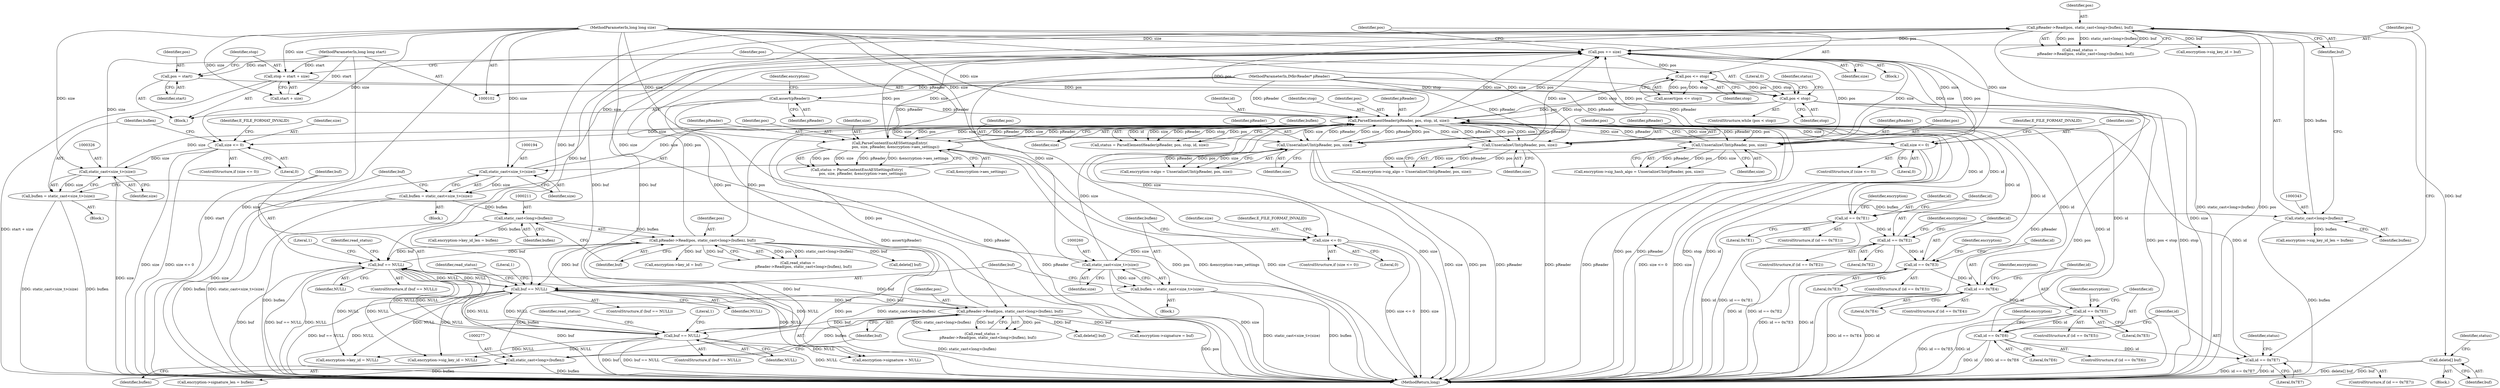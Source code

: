 digraph "0_Android_04839626ed859623901ebd3a5fd483982186b59d_187@API" {
"1000349" [label="(Call,delete[] buf)"];
"1000340" [label="(Call,pReader->Read(pos, static_cast<long>(buflen), buf))"];
"1000132" [label="(Call,ParseElementHeader(pReader, pos, stop, id, size))"];
"1000153" [label="(Call,UnserializeUInt(pReader, pos, size))"];
"1000105" [label="(MethodParameterIn,IMkvReader* pReader)"];
"1000104" [label="(MethodParameterIn,long long size)"];
"1000373" [label="(Call,UnserializeUInt(pReader, pos, size))"];
"1000108" [label="(Call,assert(pReader))"];
"1000387" [label="(Call,UnserializeUInt(pReader, pos, size))"];
"1000400" [label="(Call,ParseContentEncAESSettingsEntry(\n          pos, size, pReader, &encryption->aes_settings))"];
"1000123" [label="(Call,pos < stop)"];
"1000113" [label="(Call,pos = start)"];
"1000103" [label="(MethodParameterIn,long long start)"];
"1000416" [label="(Call,pos <= stop)"];
"1000412" [label="(Call,pos += size)"];
"1000193" [label="(Call,static_cast<size_t>(size))"];
"1000185" [label="(Call,size <= 0)"];
"1000259" [label="(Call,static_cast<size_t>(size))"];
"1000251" [label="(Call,size <= 0)"];
"1000325" [label="(Call,static_cast<size_t>(size))"];
"1000317" [label="(Call,size <= 0)"];
"1000208" [label="(Call,pReader->Read(pos, static_cast<long>(buflen), buf))"];
"1000210" [label="(Call,static_cast<long>(buflen))"];
"1000191" [label="(Call,buflen = static_cast<size_t>(size))"];
"1000199" [label="(Call,buf == NULL)"];
"1000274" [label="(Call,pReader->Read(pos, static_cast<long>(buflen), buf))"];
"1000276" [label="(Call,static_cast<long>(buflen))"];
"1000257" [label="(Call,buflen = static_cast<size_t>(size))"];
"1000265" [label="(Call,buf == NULL)"];
"1000331" [label="(Call,buf == NULL)"];
"1000117" [label="(Call,stop = start + size)"];
"1000167" [label="(Call,id == 0x7E2)"];
"1000145" [label="(Call,id == 0x7E1)"];
"1000393" [label="(Call,id == 0x7E7)"];
"1000379" [label="(Call,id == 0x7E6)"];
"1000365" [label="(Call,id == 0x7E5)"];
"1000299" [label="(Call,id == 0x7E4)"];
"1000233" [label="(Call,id == 0x7E3)"];
"1000342" [label="(Call,static_cast<long>(buflen))"];
"1000323" [label="(Call,buflen = static_cast<size_t>(size))"];
"1000251" [label="(Call,size <= 0)"];
"1000258" [label="(Identifier,buflen)"];
"1000412" [label="(Call,pos += size)"];
"1000393" [label="(Call,id == 0x7E7)"];
"1000172" [label="(Identifier,encryption)"];
"1000170" [label="(Block,)"];
"1000136" [label="(Identifier,id)"];
"1000415" [label="(Call,assert(pos <= stop))"];
"1000403" [label="(Identifier,pReader)"];
"1000147" [label="(Literal,0x7E1)"];
"1000364" [label="(ControlStructure,if (id == 0x7E5))"];
"1000192" [label="(Identifier,buflen)"];
"1000213" [label="(Identifier,buf)"];
"1000189" [label="(Identifier,E_FILE_FORMAT_INVALID)"];
"1000103" [label="(MethodParameterIn,long long start)"];
"1000298" [label="(ControlStructure,if (id == 0x7E4))"];
"1000378" [label="(ControlStructure,if (id == 0x7E6))"];
"1000169" [label="(Literal,0x7E2)"];
"1000174" [label="(Call,encryption->key_id = NULL)"];
"1000340" [label="(Call,pReader->Read(pos, static_cast<long>(buflen), buf))"];
"1000376" [label="(Identifier,size)"];
"1000348" [label="(Block,)"];
"1000122" [label="(ControlStructure,while (pos < stop))"];
"1000413" [label="(Identifier,pos)"];
"1000212" [label="(Identifier,buflen)"];
"1000151" [label="(Identifier,encryption)"];
"1000114" [label="(Identifier,pos)"];
"1000135" [label="(Identifier,stop)"];
"1000124" [label="(Identifier,pos)"];
"1000201" [label="(Identifier,NULL)"];
"1000316" [label="(ControlStructure,if (size <= 0))"];
"1000266" [label="(Identifier,buf)"];
"1000186" [label="(Identifier,size)"];
"1000250" [label="(ControlStructure,if (size <= 0))"];
"1000380" [label="(Identifier,id)"];
"1000350" [label="(Identifier,buf)"];
"1000300" [label="(Identifier,id)"];
"1000221" [label="(Call,encryption->key_id = buf)"];
"1000209" [label="(Identifier,pos)"];
"1000195" [label="(Identifier,size)"];
"1000206" [label="(Call,read_status =\n          pReader->Read(pos, static_cast<long>(buflen), buf))"];
"1000319" [label="(Literal,0)"];
"1000208" [label="(Call,pReader->Read(pos, static_cast<long>(buflen), buf))"];
"1000226" [label="(Call,encryption->key_id_len = buflen)"];
"1000134" [label="(Identifier,pos)"];
"1000105" [label="(MethodParameterIn,IMkvReader* pReader)"];
"1000261" [label="(Identifier,size)"];
"1000252" [label="(Identifier,size)"];
"1000198" [label="(ControlStructure,if (buf == NULL))"];
"1000125" [label="(Identifier,stop)"];
"1000344" [label="(Identifier,buflen)"];
"1000330" [label="(ControlStructure,if (buf == NULL))"];
"1000276" [label="(Call,static_cast<long>(buflen))"];
"1000332" [label="(Identifier,buf)"];
"1000238" [label="(Identifier,encryption)"];
"1000392" [label="(ControlStructure,if (id == 0x7E7))"];
"1000255" [label="(Identifier,E_FILE_FORMAT_INVALID)"];
"1000371" [label="(Identifier,encryption)"];
"1000338" [label="(Call,read_status =\n          pReader->Read(pos, static_cast<long>(buflen), buf))"];
"1000325" [label="(Call,static_cast<size_t>(size))"];
"1000323" [label="(Call,buflen = static_cast<size_t>(size))"];
"1000153" [label="(Call,UnserializeUInt(pReader, pos, size))"];
"1000365" [label="(Call,id == 0x7E5)"];
"1000331" [label="(Call,buf == NULL)"];
"1000149" [label="(Call,encryption->algo = UnserializeUInt(pReader, pos, size))"];
"1000414" [label="(Identifier,size)"];
"1000358" [label="(Call,encryption->sig_key_id_len = buflen)"];
"1000185" [label="(Call,size <= 0)"];
"1000166" [label="(ControlStructure,if (id == 0x7E2))"];
"1000253" [label="(Literal,0)"];
"1000131" [label="(Identifier,status)"];
"1000379" [label="(Call,id == 0x7E6)"];
"1000191" [label="(Call,buflen = static_cast<size_t>(size))"];
"1000111" [label="(Identifier,encryption)"];
"1000108" [label="(Call,assert(pReader))"];
"1000416" [label="(Call,pos <= stop)"];
"1000264" [label="(ControlStructure,if (buf == NULL))"];
"1000400" [label="(Call,ParseContentEncAESSettingsEntry(\n          pos, size, pReader, &encryption->aes_settings))"];
"1000375" [label="(Identifier,pos)"];
"1000388" [label="(Identifier,pReader)"];
"1000383" [label="(Call,encryption->sig_hash_algo = UnserializeUInt(pReader, pos, size))"];
"1000137" [label="(Identifier,size)"];
"1000333" [label="(Identifier,NULL)"];
"1000387" [label="(Call,UnserializeUInt(pReader, pos, size))"];
"1000317" [label="(Call,size <= 0)"];
"1000306" [label="(Call,encryption->sig_key_id = NULL)"];
"1000270" [label="(Literal,1)"];
"1000367" [label="(Literal,0x7E5)"];
"1000341" [label="(Identifier,pos)"];
"1000236" [label="(Block,)"];
"1000117" [label="(Call,stop = start + size)"];
"1000353" [label="(Call,encryption->sig_key_id = buf)"];
"1000109" [label="(Identifier,pReader)"];
"1000167" [label="(Call,id == 0x7E2)"];
"1000321" [label="(Identifier,E_FILE_FORMAT_INVALID)"];
"1000113" [label="(Call,pos = start)"];
"1000390" [label="(Identifier,size)"];
"1000399" [label="(Identifier,status)"];
"1000265" [label="(Call,buf == NULL)"];
"1000187" [label="(Literal,0)"];
"1000389" [label="(Identifier,pos)"];
"1000278" [label="(Identifier,buflen)"];
"1000283" [label="(Call,delete[] buf)"];
"1000204" [label="(Literal,1)"];
"1000146" [label="(Identifier,id)"];
"1000352" [label="(Identifier,status)"];
"1000210" [label="(Call,static_cast<long>(buflen))"];
"1000132" [label="(Call,ParseElementHeader(pReader, pos, stop, id, size))"];
"1000156" [label="(Identifier,size)"];
"1000118" [label="(Identifier,stop)"];
"1000235" [label="(Literal,0x7E3)"];
"1000199" [label="(Call,buf == NULL)"];
"1000234" [label="(Identifier,id)"];
"1000395" [label="(Literal,0x7E7)"];
"1000292" [label="(Call,encryption->signature_len = buflen)"];
"1000107" [label="(Block,)"];
"1000207" [label="(Identifier,read_status)"];
"1000345" [label="(Identifier,buf)"];
"1000287" [label="(Call,encryption->signature = buf)"];
"1000381" [label="(Literal,0x7E6)"];
"1000232" [label="(ControlStructure,if (id == 0x7E3))"];
"1000401" [label="(Identifier,pos)"];
"1000126" [label="(Block,)"];
"1000184" [label="(ControlStructure,if (size <= 0))"];
"1000324" [label="(Identifier,buflen)"];
"1000133" [label="(Identifier,pReader)"];
"1000104" [label="(MethodParameterIn,long long size)"];
"1000420" [label="(Literal,0)"];
"1000339" [label="(Identifier,read_status)"];
"1000418" [label="(Identifier,stop)"];
"1000154" [label="(Identifier,pReader)"];
"1000233" [label="(Call,id == 0x7E3)"];
"1000267" [label="(Identifier,NULL)"];
"1000155" [label="(Identifier,pos)"];
"1000273" [label="(Identifier,read_status)"];
"1000342" [label="(Call,static_cast<long>(buflen))"];
"1000404" [label="(Call,&encryption->aes_settings)"];
"1000369" [label="(Call,encryption->sig_algo = UnserializeUInt(pReader, pos, size))"];
"1000366" [label="(Identifier,id)"];
"1000145" [label="(Call,id == 0x7E1)"];
"1000279" [label="(Identifier,buf)"];
"1000130" [label="(Call,status = ParseElementHeader(pReader, pos, stop, id, size))"];
"1000394" [label="(Identifier,id)"];
"1000240" [label="(Call,encryption->signature = NULL)"];
"1000302" [label="(Block,)"];
"1000119" [label="(Call,start + size)"];
"1000318" [label="(Identifier,size)"];
"1000217" [label="(Call,delete[] buf)"];
"1000144" [label="(ControlStructure,if (id == 0x7E1))"];
"1000168" [label="(Identifier,id)"];
"1000304" [label="(Identifier,encryption)"];
"1000275" [label="(Identifier,pos)"];
"1000257" [label="(Call,buflen = static_cast<size_t>(size))"];
"1000402" [label="(Identifier,size)"];
"1000272" [label="(Call,read_status =\n          pReader->Read(pos, static_cast<long>(buflen), buf))"];
"1000421" [label="(MethodReturn,long)"];
"1000299" [label="(Call,id == 0x7E4)"];
"1000417" [label="(Identifier,pos)"];
"1000259" [label="(Call,static_cast<size_t>(size))"];
"1000398" [label="(Call,status = ParseContentEncAESSettingsEntry(\n          pos, size, pReader, &encryption->aes_settings))"];
"1000336" [label="(Literal,1)"];
"1000200" [label="(Identifier,buf)"];
"1000301" [label="(Literal,0x7E4)"];
"1000385" [label="(Identifier,encryption)"];
"1000349" [label="(Call,delete[] buf)"];
"1000123" [label="(Call,pos < stop)"];
"1000374" [label="(Identifier,pReader)"];
"1000373" [label="(Call,UnserializeUInt(pReader, pos, size))"];
"1000193" [label="(Call,static_cast<size_t>(size))"];
"1000115" [label="(Identifier,start)"];
"1000327" [label="(Identifier,size)"];
"1000274" [label="(Call,pReader->Read(pos, static_cast<long>(buflen), buf))"];
"1000349" -> "1000348"  [label="AST: "];
"1000349" -> "1000350"  [label="CFG: "];
"1000350" -> "1000349"  [label="AST: "];
"1000352" -> "1000349"  [label="CFG: "];
"1000349" -> "1000421"  [label="DDG: delete[] buf"];
"1000349" -> "1000421"  [label="DDG: buf"];
"1000340" -> "1000349"  [label="DDG: buf"];
"1000340" -> "1000338"  [label="AST: "];
"1000340" -> "1000345"  [label="CFG: "];
"1000341" -> "1000340"  [label="AST: "];
"1000342" -> "1000340"  [label="AST: "];
"1000345" -> "1000340"  [label="AST: "];
"1000338" -> "1000340"  [label="CFG: "];
"1000340" -> "1000421"  [label="DDG: static_cast<long>(buflen)"];
"1000340" -> "1000421"  [label="DDG: pos"];
"1000340" -> "1000199"  [label="DDG: buf"];
"1000340" -> "1000265"  [label="DDG: buf"];
"1000340" -> "1000331"  [label="DDG: buf"];
"1000340" -> "1000338"  [label="DDG: pos"];
"1000340" -> "1000338"  [label="DDG: static_cast<long>(buflen)"];
"1000340" -> "1000338"  [label="DDG: buf"];
"1000132" -> "1000340"  [label="DDG: pos"];
"1000342" -> "1000340"  [label="DDG: buflen"];
"1000331" -> "1000340"  [label="DDG: buf"];
"1000340" -> "1000353"  [label="DDG: buf"];
"1000340" -> "1000412"  [label="DDG: pos"];
"1000132" -> "1000130"  [label="AST: "];
"1000132" -> "1000137"  [label="CFG: "];
"1000133" -> "1000132"  [label="AST: "];
"1000134" -> "1000132"  [label="AST: "];
"1000135" -> "1000132"  [label="AST: "];
"1000136" -> "1000132"  [label="AST: "];
"1000137" -> "1000132"  [label="AST: "];
"1000130" -> "1000132"  [label="CFG: "];
"1000132" -> "1000421"  [label="DDG: pos"];
"1000132" -> "1000421"  [label="DDG: pReader"];
"1000132" -> "1000421"  [label="DDG: stop"];
"1000132" -> "1000421"  [label="DDG: id"];
"1000132" -> "1000421"  [label="DDG: size"];
"1000132" -> "1000130"  [label="DDG: id"];
"1000132" -> "1000130"  [label="DDG: size"];
"1000132" -> "1000130"  [label="DDG: pReader"];
"1000132" -> "1000130"  [label="DDG: stop"];
"1000132" -> "1000130"  [label="DDG: pos"];
"1000153" -> "1000132"  [label="DDG: pReader"];
"1000153" -> "1000132"  [label="DDG: size"];
"1000373" -> "1000132"  [label="DDG: pReader"];
"1000373" -> "1000132"  [label="DDG: size"];
"1000108" -> "1000132"  [label="DDG: pReader"];
"1000387" -> "1000132"  [label="DDG: pReader"];
"1000387" -> "1000132"  [label="DDG: size"];
"1000400" -> "1000132"  [label="DDG: pReader"];
"1000400" -> "1000132"  [label="DDG: size"];
"1000105" -> "1000132"  [label="DDG: pReader"];
"1000123" -> "1000132"  [label="DDG: pos"];
"1000123" -> "1000132"  [label="DDG: stop"];
"1000167" -> "1000132"  [label="DDG: id"];
"1000393" -> "1000132"  [label="DDG: id"];
"1000379" -> "1000132"  [label="DDG: id"];
"1000233" -> "1000132"  [label="DDG: id"];
"1000145" -> "1000132"  [label="DDG: id"];
"1000365" -> "1000132"  [label="DDG: id"];
"1000299" -> "1000132"  [label="DDG: id"];
"1000104" -> "1000132"  [label="DDG: size"];
"1000193" -> "1000132"  [label="DDG: size"];
"1000259" -> "1000132"  [label="DDG: size"];
"1000325" -> "1000132"  [label="DDG: size"];
"1000132" -> "1000145"  [label="DDG: id"];
"1000132" -> "1000153"  [label="DDG: pReader"];
"1000132" -> "1000153"  [label="DDG: pos"];
"1000132" -> "1000153"  [label="DDG: size"];
"1000132" -> "1000185"  [label="DDG: size"];
"1000132" -> "1000208"  [label="DDG: pos"];
"1000132" -> "1000251"  [label="DDG: size"];
"1000132" -> "1000274"  [label="DDG: pos"];
"1000132" -> "1000317"  [label="DDG: size"];
"1000132" -> "1000373"  [label="DDG: pReader"];
"1000132" -> "1000373"  [label="DDG: pos"];
"1000132" -> "1000373"  [label="DDG: size"];
"1000132" -> "1000387"  [label="DDG: pReader"];
"1000132" -> "1000387"  [label="DDG: pos"];
"1000132" -> "1000387"  [label="DDG: size"];
"1000132" -> "1000400"  [label="DDG: pos"];
"1000132" -> "1000400"  [label="DDG: size"];
"1000132" -> "1000400"  [label="DDG: pReader"];
"1000132" -> "1000412"  [label="DDG: size"];
"1000132" -> "1000412"  [label="DDG: pos"];
"1000132" -> "1000416"  [label="DDG: stop"];
"1000153" -> "1000149"  [label="AST: "];
"1000153" -> "1000156"  [label="CFG: "];
"1000154" -> "1000153"  [label="AST: "];
"1000155" -> "1000153"  [label="AST: "];
"1000156" -> "1000153"  [label="AST: "];
"1000149" -> "1000153"  [label="CFG: "];
"1000153" -> "1000421"  [label="DDG: pos"];
"1000153" -> "1000421"  [label="DDG: pReader"];
"1000153" -> "1000421"  [label="DDG: size"];
"1000153" -> "1000149"  [label="DDG: pReader"];
"1000153" -> "1000149"  [label="DDG: pos"];
"1000153" -> "1000149"  [label="DDG: size"];
"1000105" -> "1000153"  [label="DDG: pReader"];
"1000104" -> "1000153"  [label="DDG: size"];
"1000153" -> "1000412"  [label="DDG: size"];
"1000153" -> "1000412"  [label="DDG: pos"];
"1000105" -> "1000102"  [label="AST: "];
"1000105" -> "1000421"  [label="DDG: pReader"];
"1000105" -> "1000108"  [label="DDG: pReader"];
"1000105" -> "1000373"  [label="DDG: pReader"];
"1000105" -> "1000387"  [label="DDG: pReader"];
"1000105" -> "1000400"  [label="DDG: pReader"];
"1000104" -> "1000102"  [label="AST: "];
"1000104" -> "1000421"  [label="DDG: size"];
"1000104" -> "1000117"  [label="DDG: size"];
"1000104" -> "1000119"  [label="DDG: size"];
"1000104" -> "1000185"  [label="DDG: size"];
"1000104" -> "1000193"  [label="DDG: size"];
"1000104" -> "1000251"  [label="DDG: size"];
"1000104" -> "1000259"  [label="DDG: size"];
"1000104" -> "1000317"  [label="DDG: size"];
"1000104" -> "1000325"  [label="DDG: size"];
"1000104" -> "1000373"  [label="DDG: size"];
"1000104" -> "1000387"  [label="DDG: size"];
"1000104" -> "1000400"  [label="DDG: size"];
"1000104" -> "1000412"  [label="DDG: size"];
"1000373" -> "1000369"  [label="AST: "];
"1000373" -> "1000376"  [label="CFG: "];
"1000374" -> "1000373"  [label="AST: "];
"1000375" -> "1000373"  [label="AST: "];
"1000376" -> "1000373"  [label="AST: "];
"1000369" -> "1000373"  [label="CFG: "];
"1000373" -> "1000421"  [label="DDG: pReader"];
"1000373" -> "1000369"  [label="DDG: pReader"];
"1000373" -> "1000369"  [label="DDG: pos"];
"1000373" -> "1000369"  [label="DDG: size"];
"1000373" -> "1000412"  [label="DDG: size"];
"1000373" -> "1000412"  [label="DDG: pos"];
"1000108" -> "1000107"  [label="AST: "];
"1000108" -> "1000109"  [label="CFG: "];
"1000109" -> "1000108"  [label="AST: "];
"1000111" -> "1000108"  [label="CFG: "];
"1000108" -> "1000421"  [label="DDG: assert(pReader)"];
"1000108" -> "1000421"  [label="DDG: pReader"];
"1000387" -> "1000383"  [label="AST: "];
"1000387" -> "1000390"  [label="CFG: "];
"1000388" -> "1000387"  [label="AST: "];
"1000389" -> "1000387"  [label="AST: "];
"1000390" -> "1000387"  [label="AST: "];
"1000383" -> "1000387"  [label="CFG: "];
"1000387" -> "1000421"  [label="DDG: pReader"];
"1000387" -> "1000383"  [label="DDG: pReader"];
"1000387" -> "1000383"  [label="DDG: pos"];
"1000387" -> "1000383"  [label="DDG: size"];
"1000387" -> "1000412"  [label="DDG: size"];
"1000387" -> "1000412"  [label="DDG: pos"];
"1000400" -> "1000398"  [label="AST: "];
"1000400" -> "1000404"  [label="CFG: "];
"1000401" -> "1000400"  [label="AST: "];
"1000402" -> "1000400"  [label="AST: "];
"1000403" -> "1000400"  [label="AST: "];
"1000404" -> "1000400"  [label="AST: "];
"1000398" -> "1000400"  [label="CFG: "];
"1000400" -> "1000421"  [label="DDG: pos"];
"1000400" -> "1000421"  [label="DDG: &encryption->aes_settings"];
"1000400" -> "1000421"  [label="DDG: size"];
"1000400" -> "1000421"  [label="DDG: pReader"];
"1000400" -> "1000398"  [label="DDG: pos"];
"1000400" -> "1000398"  [label="DDG: size"];
"1000400" -> "1000398"  [label="DDG: pReader"];
"1000400" -> "1000398"  [label="DDG: &encryption->aes_settings"];
"1000400" -> "1000412"  [label="DDG: size"];
"1000400" -> "1000412"  [label="DDG: pos"];
"1000123" -> "1000122"  [label="AST: "];
"1000123" -> "1000125"  [label="CFG: "];
"1000124" -> "1000123"  [label="AST: "];
"1000125" -> "1000123"  [label="AST: "];
"1000131" -> "1000123"  [label="CFG: "];
"1000420" -> "1000123"  [label="CFG: "];
"1000123" -> "1000421"  [label="DDG: stop"];
"1000123" -> "1000421"  [label="DDG: pos < stop"];
"1000123" -> "1000421"  [label="DDG: pos"];
"1000113" -> "1000123"  [label="DDG: pos"];
"1000416" -> "1000123"  [label="DDG: pos"];
"1000416" -> "1000123"  [label="DDG: stop"];
"1000117" -> "1000123"  [label="DDG: stop"];
"1000113" -> "1000107"  [label="AST: "];
"1000113" -> "1000115"  [label="CFG: "];
"1000114" -> "1000113"  [label="AST: "];
"1000115" -> "1000113"  [label="AST: "];
"1000118" -> "1000113"  [label="CFG: "];
"1000103" -> "1000113"  [label="DDG: start"];
"1000103" -> "1000102"  [label="AST: "];
"1000103" -> "1000421"  [label="DDG: start"];
"1000103" -> "1000117"  [label="DDG: start"];
"1000103" -> "1000119"  [label="DDG: start"];
"1000416" -> "1000415"  [label="AST: "];
"1000416" -> "1000418"  [label="CFG: "];
"1000417" -> "1000416"  [label="AST: "];
"1000418" -> "1000416"  [label="AST: "];
"1000415" -> "1000416"  [label="CFG: "];
"1000416" -> "1000415"  [label="DDG: pos"];
"1000416" -> "1000415"  [label="DDG: stop"];
"1000412" -> "1000416"  [label="DDG: pos"];
"1000412" -> "1000126"  [label="AST: "];
"1000412" -> "1000414"  [label="CFG: "];
"1000413" -> "1000412"  [label="AST: "];
"1000414" -> "1000412"  [label="AST: "];
"1000417" -> "1000412"  [label="CFG: "];
"1000412" -> "1000421"  [label="DDG: size"];
"1000193" -> "1000412"  [label="DDG: size"];
"1000259" -> "1000412"  [label="DDG: size"];
"1000325" -> "1000412"  [label="DDG: size"];
"1000208" -> "1000412"  [label="DDG: pos"];
"1000274" -> "1000412"  [label="DDG: pos"];
"1000193" -> "1000191"  [label="AST: "];
"1000193" -> "1000195"  [label="CFG: "];
"1000194" -> "1000193"  [label="AST: "];
"1000195" -> "1000193"  [label="AST: "];
"1000191" -> "1000193"  [label="CFG: "];
"1000193" -> "1000421"  [label="DDG: size"];
"1000193" -> "1000191"  [label="DDG: size"];
"1000185" -> "1000193"  [label="DDG: size"];
"1000185" -> "1000184"  [label="AST: "];
"1000185" -> "1000187"  [label="CFG: "];
"1000186" -> "1000185"  [label="AST: "];
"1000187" -> "1000185"  [label="AST: "];
"1000189" -> "1000185"  [label="CFG: "];
"1000192" -> "1000185"  [label="CFG: "];
"1000185" -> "1000421"  [label="DDG: size <= 0"];
"1000185" -> "1000421"  [label="DDG: size"];
"1000259" -> "1000257"  [label="AST: "];
"1000259" -> "1000261"  [label="CFG: "];
"1000260" -> "1000259"  [label="AST: "];
"1000261" -> "1000259"  [label="AST: "];
"1000257" -> "1000259"  [label="CFG: "];
"1000259" -> "1000421"  [label="DDG: size"];
"1000259" -> "1000257"  [label="DDG: size"];
"1000251" -> "1000259"  [label="DDG: size"];
"1000251" -> "1000250"  [label="AST: "];
"1000251" -> "1000253"  [label="CFG: "];
"1000252" -> "1000251"  [label="AST: "];
"1000253" -> "1000251"  [label="AST: "];
"1000255" -> "1000251"  [label="CFG: "];
"1000258" -> "1000251"  [label="CFG: "];
"1000251" -> "1000421"  [label="DDG: size <= 0"];
"1000251" -> "1000421"  [label="DDG: size"];
"1000325" -> "1000323"  [label="AST: "];
"1000325" -> "1000327"  [label="CFG: "];
"1000326" -> "1000325"  [label="AST: "];
"1000327" -> "1000325"  [label="AST: "];
"1000323" -> "1000325"  [label="CFG: "];
"1000325" -> "1000421"  [label="DDG: size"];
"1000325" -> "1000323"  [label="DDG: size"];
"1000317" -> "1000325"  [label="DDG: size"];
"1000317" -> "1000316"  [label="AST: "];
"1000317" -> "1000319"  [label="CFG: "];
"1000318" -> "1000317"  [label="AST: "];
"1000319" -> "1000317"  [label="AST: "];
"1000321" -> "1000317"  [label="CFG: "];
"1000324" -> "1000317"  [label="CFG: "];
"1000317" -> "1000421"  [label="DDG: size"];
"1000317" -> "1000421"  [label="DDG: size <= 0"];
"1000208" -> "1000206"  [label="AST: "];
"1000208" -> "1000213"  [label="CFG: "];
"1000209" -> "1000208"  [label="AST: "];
"1000210" -> "1000208"  [label="AST: "];
"1000213" -> "1000208"  [label="AST: "];
"1000206" -> "1000208"  [label="CFG: "];
"1000208" -> "1000421"  [label="DDG: pos"];
"1000208" -> "1000421"  [label="DDG: static_cast<long>(buflen)"];
"1000208" -> "1000199"  [label="DDG: buf"];
"1000208" -> "1000206"  [label="DDG: pos"];
"1000208" -> "1000206"  [label="DDG: static_cast<long>(buflen)"];
"1000208" -> "1000206"  [label="DDG: buf"];
"1000210" -> "1000208"  [label="DDG: buflen"];
"1000199" -> "1000208"  [label="DDG: buf"];
"1000208" -> "1000217"  [label="DDG: buf"];
"1000208" -> "1000221"  [label="DDG: buf"];
"1000208" -> "1000265"  [label="DDG: buf"];
"1000208" -> "1000331"  [label="DDG: buf"];
"1000210" -> "1000212"  [label="CFG: "];
"1000211" -> "1000210"  [label="AST: "];
"1000212" -> "1000210"  [label="AST: "];
"1000213" -> "1000210"  [label="CFG: "];
"1000210" -> "1000421"  [label="DDG: buflen"];
"1000191" -> "1000210"  [label="DDG: buflen"];
"1000210" -> "1000226"  [label="DDG: buflen"];
"1000191" -> "1000170"  [label="AST: "];
"1000192" -> "1000191"  [label="AST: "];
"1000200" -> "1000191"  [label="CFG: "];
"1000191" -> "1000421"  [label="DDG: static_cast<size_t>(size)"];
"1000191" -> "1000421"  [label="DDG: buflen"];
"1000199" -> "1000198"  [label="AST: "];
"1000199" -> "1000201"  [label="CFG: "];
"1000200" -> "1000199"  [label="AST: "];
"1000201" -> "1000199"  [label="AST: "];
"1000204" -> "1000199"  [label="CFG: "];
"1000207" -> "1000199"  [label="CFG: "];
"1000199" -> "1000421"  [label="DDG: NULL"];
"1000199" -> "1000421"  [label="DDG: buf"];
"1000199" -> "1000421"  [label="DDG: buf == NULL"];
"1000199" -> "1000174"  [label="DDG: NULL"];
"1000274" -> "1000199"  [label="DDG: buf"];
"1000265" -> "1000199"  [label="DDG: NULL"];
"1000331" -> "1000199"  [label="DDG: NULL"];
"1000199" -> "1000240"  [label="DDG: NULL"];
"1000199" -> "1000265"  [label="DDG: NULL"];
"1000199" -> "1000306"  [label="DDG: NULL"];
"1000199" -> "1000331"  [label="DDG: NULL"];
"1000274" -> "1000272"  [label="AST: "];
"1000274" -> "1000279"  [label="CFG: "];
"1000275" -> "1000274"  [label="AST: "];
"1000276" -> "1000274"  [label="AST: "];
"1000279" -> "1000274"  [label="AST: "];
"1000272" -> "1000274"  [label="CFG: "];
"1000274" -> "1000421"  [label="DDG: pos"];
"1000274" -> "1000421"  [label="DDG: static_cast<long>(buflen)"];
"1000274" -> "1000265"  [label="DDG: buf"];
"1000274" -> "1000272"  [label="DDG: pos"];
"1000274" -> "1000272"  [label="DDG: static_cast<long>(buflen)"];
"1000274" -> "1000272"  [label="DDG: buf"];
"1000276" -> "1000274"  [label="DDG: buflen"];
"1000265" -> "1000274"  [label="DDG: buf"];
"1000274" -> "1000283"  [label="DDG: buf"];
"1000274" -> "1000287"  [label="DDG: buf"];
"1000274" -> "1000331"  [label="DDG: buf"];
"1000276" -> "1000278"  [label="CFG: "];
"1000277" -> "1000276"  [label="AST: "];
"1000278" -> "1000276"  [label="AST: "];
"1000279" -> "1000276"  [label="CFG: "];
"1000276" -> "1000421"  [label="DDG: buflen"];
"1000257" -> "1000276"  [label="DDG: buflen"];
"1000276" -> "1000292"  [label="DDG: buflen"];
"1000257" -> "1000236"  [label="AST: "];
"1000258" -> "1000257"  [label="AST: "];
"1000266" -> "1000257"  [label="CFG: "];
"1000257" -> "1000421"  [label="DDG: static_cast<size_t>(size)"];
"1000257" -> "1000421"  [label="DDG: buflen"];
"1000265" -> "1000264"  [label="AST: "];
"1000265" -> "1000267"  [label="CFG: "];
"1000266" -> "1000265"  [label="AST: "];
"1000267" -> "1000265"  [label="AST: "];
"1000270" -> "1000265"  [label="CFG: "];
"1000273" -> "1000265"  [label="CFG: "];
"1000265" -> "1000421"  [label="DDG: buf == NULL"];
"1000265" -> "1000421"  [label="DDG: NULL"];
"1000265" -> "1000421"  [label="DDG: buf"];
"1000265" -> "1000174"  [label="DDG: NULL"];
"1000265" -> "1000240"  [label="DDG: NULL"];
"1000331" -> "1000265"  [label="DDG: NULL"];
"1000265" -> "1000306"  [label="DDG: NULL"];
"1000265" -> "1000331"  [label="DDG: NULL"];
"1000331" -> "1000330"  [label="AST: "];
"1000331" -> "1000333"  [label="CFG: "];
"1000332" -> "1000331"  [label="AST: "];
"1000333" -> "1000331"  [label="AST: "];
"1000336" -> "1000331"  [label="CFG: "];
"1000339" -> "1000331"  [label="CFG: "];
"1000331" -> "1000421"  [label="DDG: buf == NULL"];
"1000331" -> "1000421"  [label="DDG: NULL"];
"1000331" -> "1000421"  [label="DDG: buf"];
"1000331" -> "1000174"  [label="DDG: NULL"];
"1000331" -> "1000240"  [label="DDG: NULL"];
"1000331" -> "1000306"  [label="DDG: NULL"];
"1000117" -> "1000107"  [label="AST: "];
"1000117" -> "1000119"  [label="CFG: "];
"1000118" -> "1000117"  [label="AST: "];
"1000119" -> "1000117"  [label="AST: "];
"1000124" -> "1000117"  [label="CFG: "];
"1000117" -> "1000421"  [label="DDG: start + size"];
"1000167" -> "1000166"  [label="AST: "];
"1000167" -> "1000169"  [label="CFG: "];
"1000168" -> "1000167"  [label="AST: "];
"1000169" -> "1000167"  [label="AST: "];
"1000172" -> "1000167"  [label="CFG: "];
"1000234" -> "1000167"  [label="CFG: "];
"1000167" -> "1000421"  [label="DDG: id"];
"1000167" -> "1000421"  [label="DDG: id == 0x7E2"];
"1000145" -> "1000167"  [label="DDG: id"];
"1000167" -> "1000233"  [label="DDG: id"];
"1000145" -> "1000144"  [label="AST: "];
"1000145" -> "1000147"  [label="CFG: "];
"1000146" -> "1000145"  [label="AST: "];
"1000147" -> "1000145"  [label="AST: "];
"1000151" -> "1000145"  [label="CFG: "];
"1000168" -> "1000145"  [label="CFG: "];
"1000145" -> "1000421"  [label="DDG: id == 0x7E1"];
"1000145" -> "1000421"  [label="DDG: id"];
"1000393" -> "1000392"  [label="AST: "];
"1000393" -> "1000395"  [label="CFG: "];
"1000394" -> "1000393"  [label="AST: "];
"1000395" -> "1000393"  [label="AST: "];
"1000399" -> "1000393"  [label="CFG: "];
"1000413" -> "1000393"  [label="CFG: "];
"1000393" -> "1000421"  [label="DDG: id"];
"1000393" -> "1000421"  [label="DDG: id == 0x7E7"];
"1000379" -> "1000393"  [label="DDG: id"];
"1000379" -> "1000378"  [label="AST: "];
"1000379" -> "1000381"  [label="CFG: "];
"1000380" -> "1000379"  [label="AST: "];
"1000381" -> "1000379"  [label="AST: "];
"1000385" -> "1000379"  [label="CFG: "];
"1000394" -> "1000379"  [label="CFG: "];
"1000379" -> "1000421"  [label="DDG: id"];
"1000379" -> "1000421"  [label="DDG: id == 0x7E6"];
"1000365" -> "1000379"  [label="DDG: id"];
"1000365" -> "1000364"  [label="AST: "];
"1000365" -> "1000367"  [label="CFG: "];
"1000366" -> "1000365"  [label="AST: "];
"1000367" -> "1000365"  [label="AST: "];
"1000371" -> "1000365"  [label="CFG: "];
"1000380" -> "1000365"  [label="CFG: "];
"1000365" -> "1000421"  [label="DDG: id == 0x7E5"];
"1000365" -> "1000421"  [label="DDG: id"];
"1000299" -> "1000365"  [label="DDG: id"];
"1000299" -> "1000298"  [label="AST: "];
"1000299" -> "1000301"  [label="CFG: "];
"1000300" -> "1000299"  [label="AST: "];
"1000301" -> "1000299"  [label="AST: "];
"1000304" -> "1000299"  [label="CFG: "];
"1000366" -> "1000299"  [label="CFG: "];
"1000299" -> "1000421"  [label="DDG: id == 0x7E4"];
"1000299" -> "1000421"  [label="DDG: id"];
"1000233" -> "1000299"  [label="DDG: id"];
"1000233" -> "1000232"  [label="AST: "];
"1000233" -> "1000235"  [label="CFG: "];
"1000234" -> "1000233"  [label="AST: "];
"1000235" -> "1000233"  [label="AST: "];
"1000238" -> "1000233"  [label="CFG: "];
"1000300" -> "1000233"  [label="CFG: "];
"1000233" -> "1000421"  [label="DDG: id == 0x7E3"];
"1000233" -> "1000421"  [label="DDG: id"];
"1000342" -> "1000344"  [label="CFG: "];
"1000343" -> "1000342"  [label="AST: "];
"1000344" -> "1000342"  [label="AST: "];
"1000345" -> "1000342"  [label="CFG: "];
"1000342" -> "1000421"  [label="DDG: buflen"];
"1000323" -> "1000342"  [label="DDG: buflen"];
"1000342" -> "1000358"  [label="DDG: buflen"];
"1000323" -> "1000302"  [label="AST: "];
"1000324" -> "1000323"  [label="AST: "];
"1000332" -> "1000323"  [label="CFG: "];
"1000323" -> "1000421"  [label="DDG: buflen"];
"1000323" -> "1000421"  [label="DDG: static_cast<size_t>(size)"];
}
